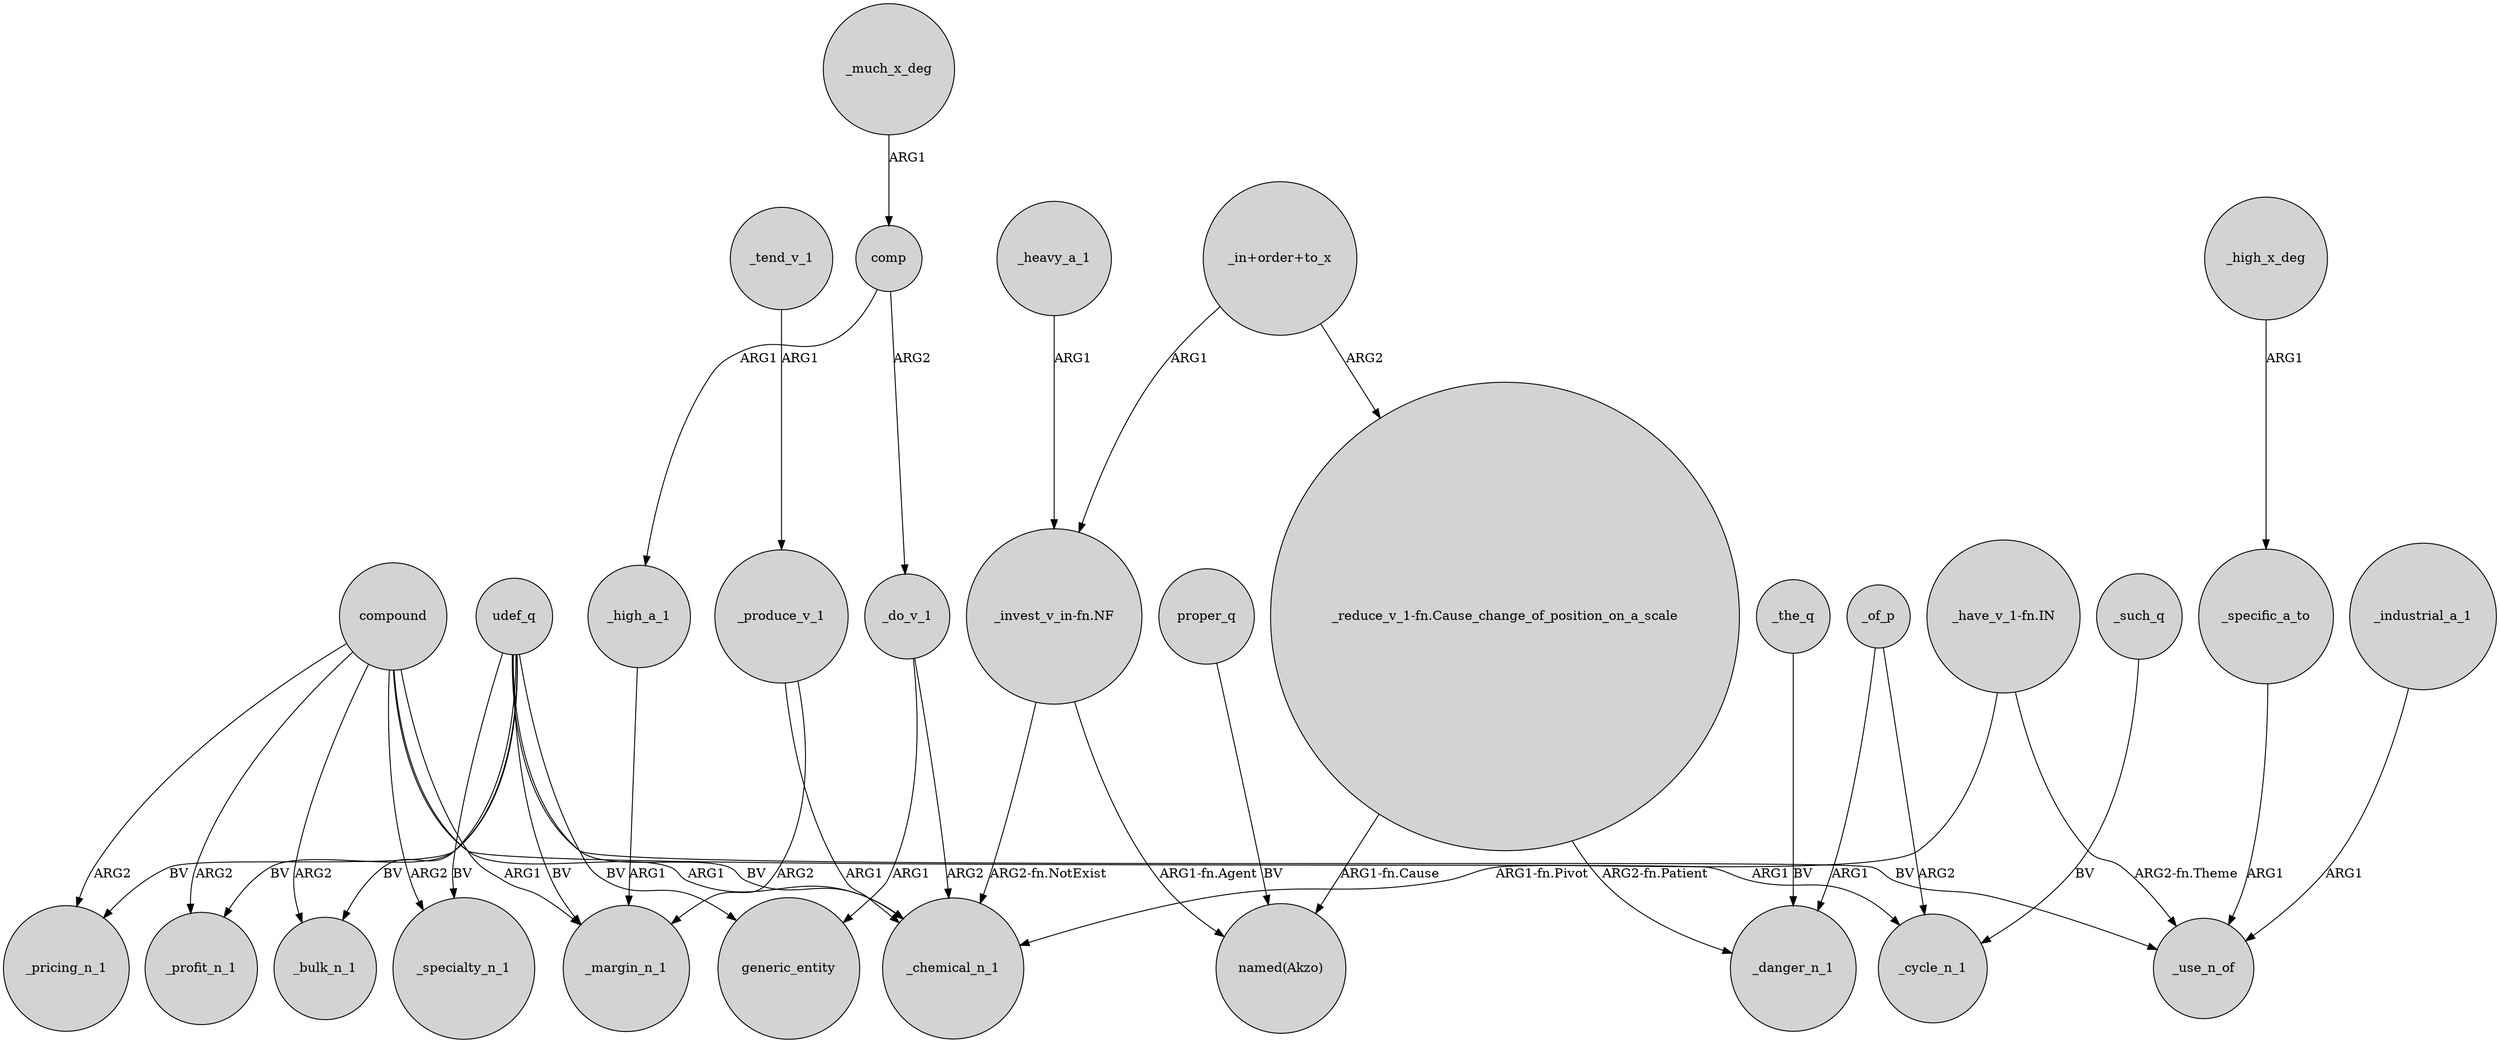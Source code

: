 digraph {
	node [shape=circle style=filled]
	udef_q -> _specialty_n_1 [label=BV]
	"_invest_v_in-fn.NF" -> "named(Akzo)" [label="ARG1-fn.Agent"]
	compound -> _pricing_n_1 [label=ARG2]
	"_reduce_v_1-fn.Cause_change_of_position_on_a_scale" -> _danger_n_1 [label="ARG2-fn.Patient"]
	"_in+order+to_x" -> "_reduce_v_1-fn.Cause_change_of_position_on_a_scale" [label=ARG2]
	udef_q -> generic_entity [label=BV]
	_do_v_1 -> generic_entity [label=ARG1]
	comp -> _do_v_1 [label=ARG2]
	_specific_a_to -> _use_n_of [label=ARG1]
	_the_q -> _danger_n_1 [label=BV]
	compound -> _margin_n_1 [label=ARG1]
	udef_q -> _use_n_of [label=BV]
	_produce_v_1 -> _chemical_n_1 [label=ARG1]
	_produce_v_1 -> _margin_n_1 [label=ARG2]
	_high_x_deg -> _specific_a_to [label=ARG1]
	udef_q -> _margin_n_1 [label=BV]
	_of_p -> _cycle_n_1 [label=ARG2]
	proper_q -> "named(Akzo)" [label=BV]
	"_have_v_1-fn.IN" -> _use_n_of [label="ARG2-fn.Theme"]
	comp -> _high_a_1 [label=ARG1]
	_tend_v_1 -> _produce_v_1 [label=ARG1]
	_such_q -> _cycle_n_1 [label=BV]
	_of_p -> _danger_n_1 [label=ARG1]
	compound -> _chemical_n_1 [label=ARG1]
	udef_q -> _bulk_n_1 [label=BV]
	compound -> _bulk_n_1 [label=ARG2]
	"_invest_v_in-fn.NF" -> _chemical_n_1 [label="ARG2-fn.NotExist"]
	_heavy_a_1 -> "_invest_v_in-fn.NF" [label=ARG1]
	compound -> _cycle_n_1 [label=ARG1]
	compound -> _specialty_n_1 [label=ARG2]
	compound -> _profit_n_1 [label=ARG2]
	"_have_v_1-fn.IN" -> _chemical_n_1 [label="ARG1-fn.Pivot"]
	_high_a_1 -> _margin_n_1 [label=ARG1]
	_industrial_a_1 -> _use_n_of [label=ARG1]
	"_reduce_v_1-fn.Cause_change_of_position_on_a_scale" -> "named(Akzo)" [label="ARG1-fn.Cause"]
	udef_q -> _pricing_n_1 [label=BV]
	udef_q -> _profit_n_1 [label=BV]
	_much_x_deg -> comp [label=ARG1]
	"_in+order+to_x" -> "_invest_v_in-fn.NF" [label=ARG1]
	_do_v_1 -> _chemical_n_1 [label=ARG2]
	udef_q -> _chemical_n_1 [label=BV]
}
